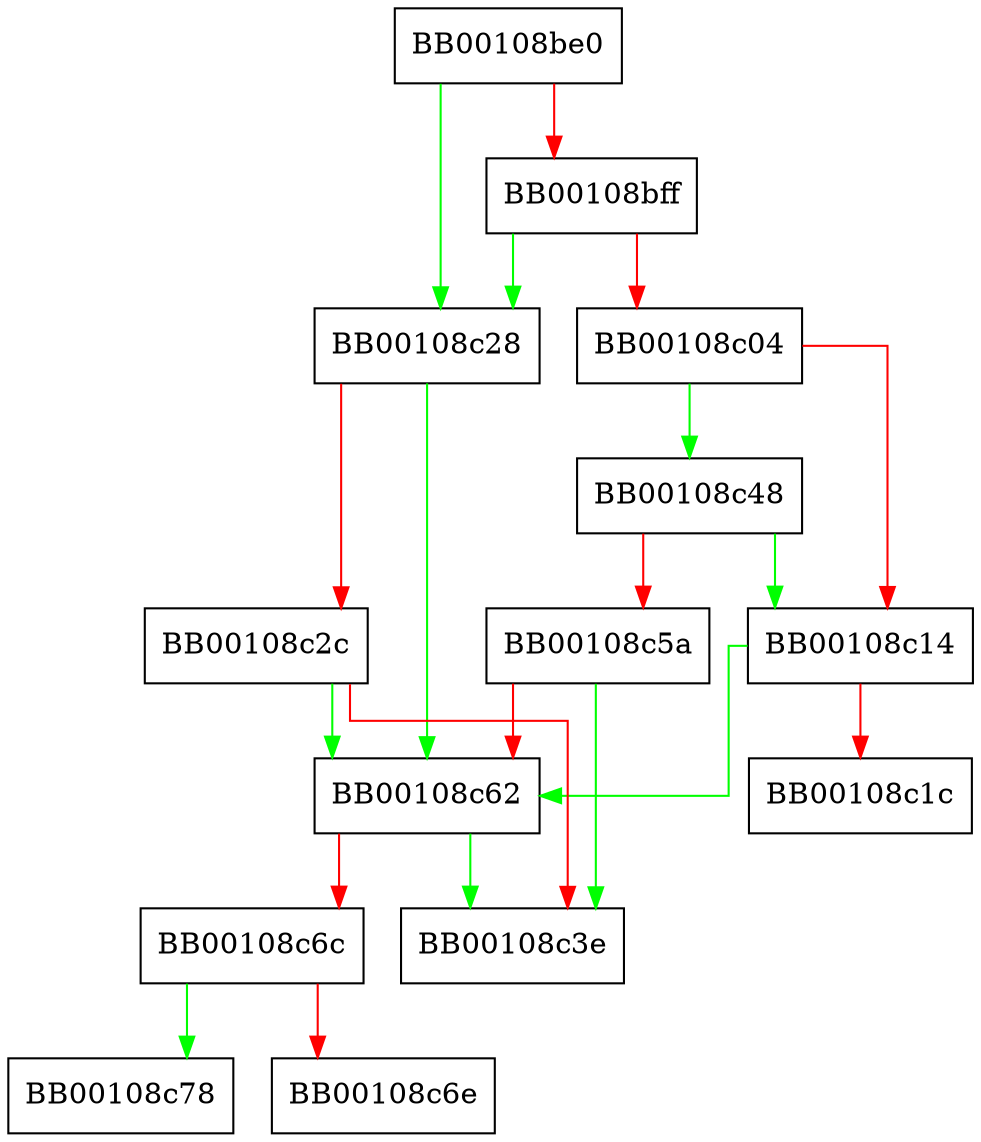 digraph FUN_00108be0 {
  node [shape="box"];
  graph [splines=ortho];
  BB00108be0 -> BB00108c28 [color="green"];
  BB00108be0 -> BB00108bff [color="red"];
  BB00108bff -> BB00108c28 [color="green"];
  BB00108bff -> BB00108c04 [color="red"];
  BB00108c04 -> BB00108c48 [color="green"];
  BB00108c04 -> BB00108c14 [color="red"];
  BB00108c14 -> BB00108c62 [color="green"];
  BB00108c14 -> BB00108c1c [color="red"];
  BB00108c28 -> BB00108c62 [color="green"];
  BB00108c28 -> BB00108c2c [color="red"];
  BB00108c2c -> BB00108c62 [color="green"];
  BB00108c2c -> BB00108c3e [color="red"];
  BB00108c48 -> BB00108c14 [color="green"];
  BB00108c48 -> BB00108c5a [color="red"];
  BB00108c5a -> BB00108c3e [color="green"];
  BB00108c5a -> BB00108c62 [color="red"];
  BB00108c62 -> BB00108c3e [color="green"];
  BB00108c62 -> BB00108c6c [color="red"];
  BB00108c6c -> BB00108c78 [color="green"];
  BB00108c6c -> BB00108c6e [color="red"];
}